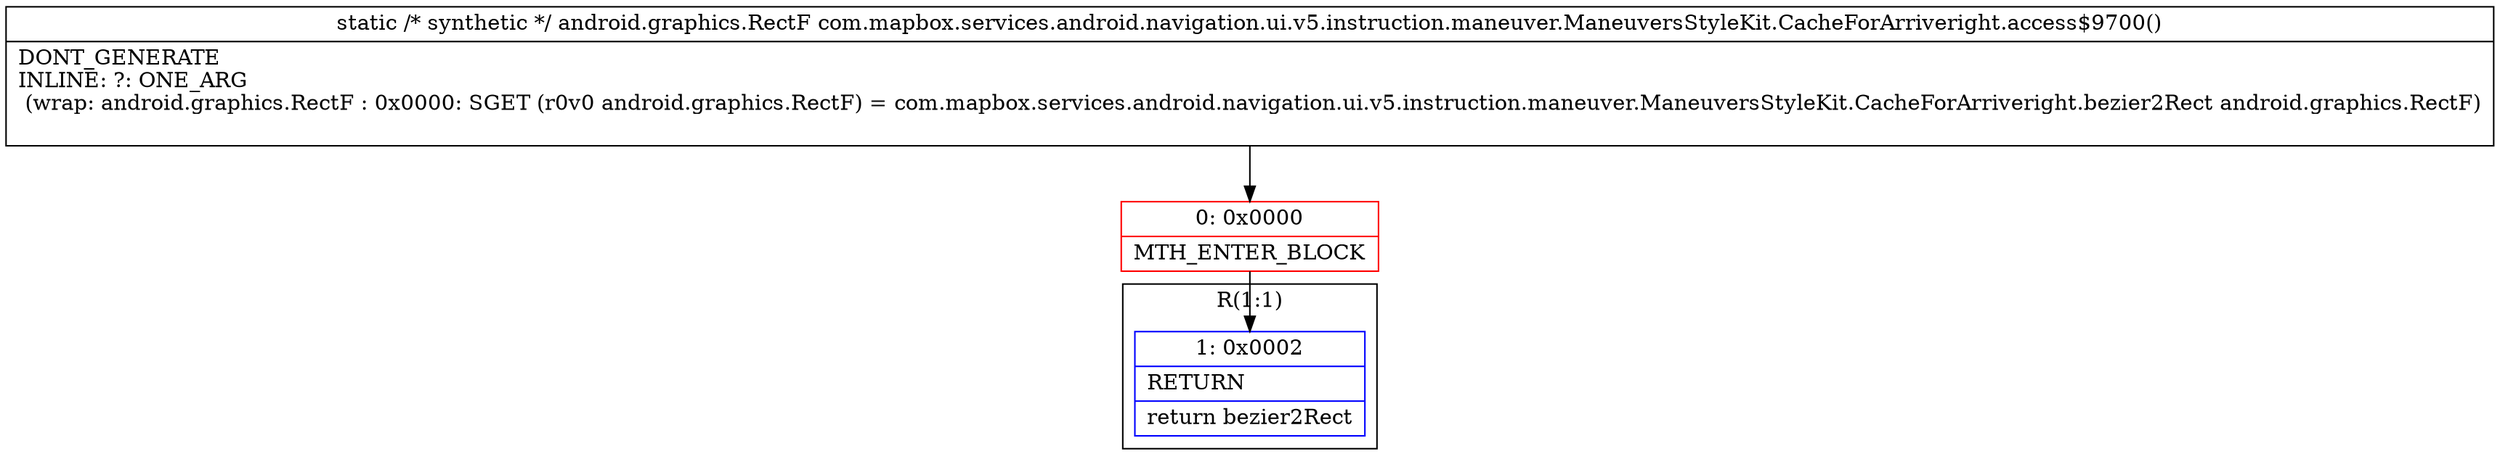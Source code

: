 digraph "CFG forcom.mapbox.services.android.navigation.ui.v5.instruction.maneuver.ManeuversStyleKit.CacheForArriveright.access$9700()Landroid\/graphics\/RectF;" {
subgraph cluster_Region_634384786 {
label = "R(1:1)";
node [shape=record,color=blue];
Node_1 [shape=record,label="{1\:\ 0x0002|RETURN\l|return bezier2Rect\l}"];
}
Node_0 [shape=record,color=red,label="{0\:\ 0x0000|MTH_ENTER_BLOCK\l}"];
MethodNode[shape=record,label="{static \/* synthetic *\/ android.graphics.RectF com.mapbox.services.android.navigation.ui.v5.instruction.maneuver.ManeuversStyleKit.CacheForArriveright.access$9700()  | DONT_GENERATE\lINLINE: ?: ONE_ARG  \l  (wrap: android.graphics.RectF : 0x0000: SGET  (r0v0 android.graphics.RectF) =  com.mapbox.services.android.navigation.ui.v5.instruction.maneuver.ManeuversStyleKit.CacheForArriveright.bezier2Rect android.graphics.RectF)\l\l}"];
MethodNode -> Node_0;
Node_0 -> Node_1;
}

